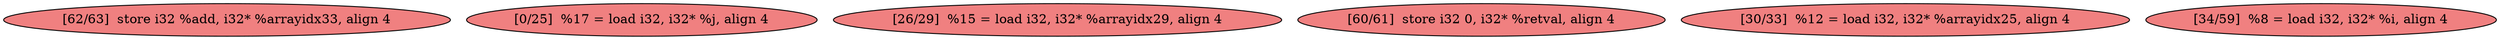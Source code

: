 
digraph G {


node67 [fillcolor=lightcoral,label="[62/63]  store i32 %add, i32* %arrayidx33, align 4",shape=ellipse,style=filled ]
node66 [fillcolor=lightcoral,label="[0/25]  %17 = load i32, i32* %j, align 4",shape=ellipse,style=filled ]
node68 [fillcolor=lightcoral,label="[26/29]  %15 = load i32, i32* %arrayidx29, align 4",shape=ellipse,style=filled ]
node64 [fillcolor=lightcoral,label="[60/61]  store i32 0, i32* %retval, align 4",shape=ellipse,style=filled ]
node69 [fillcolor=lightcoral,label="[30/33]  %12 = load i32, i32* %arrayidx25, align 4",shape=ellipse,style=filled ]
node65 [fillcolor=lightcoral,label="[34/59]  %8 = load i32, i32* %i, align 4",shape=ellipse,style=filled ]



}
